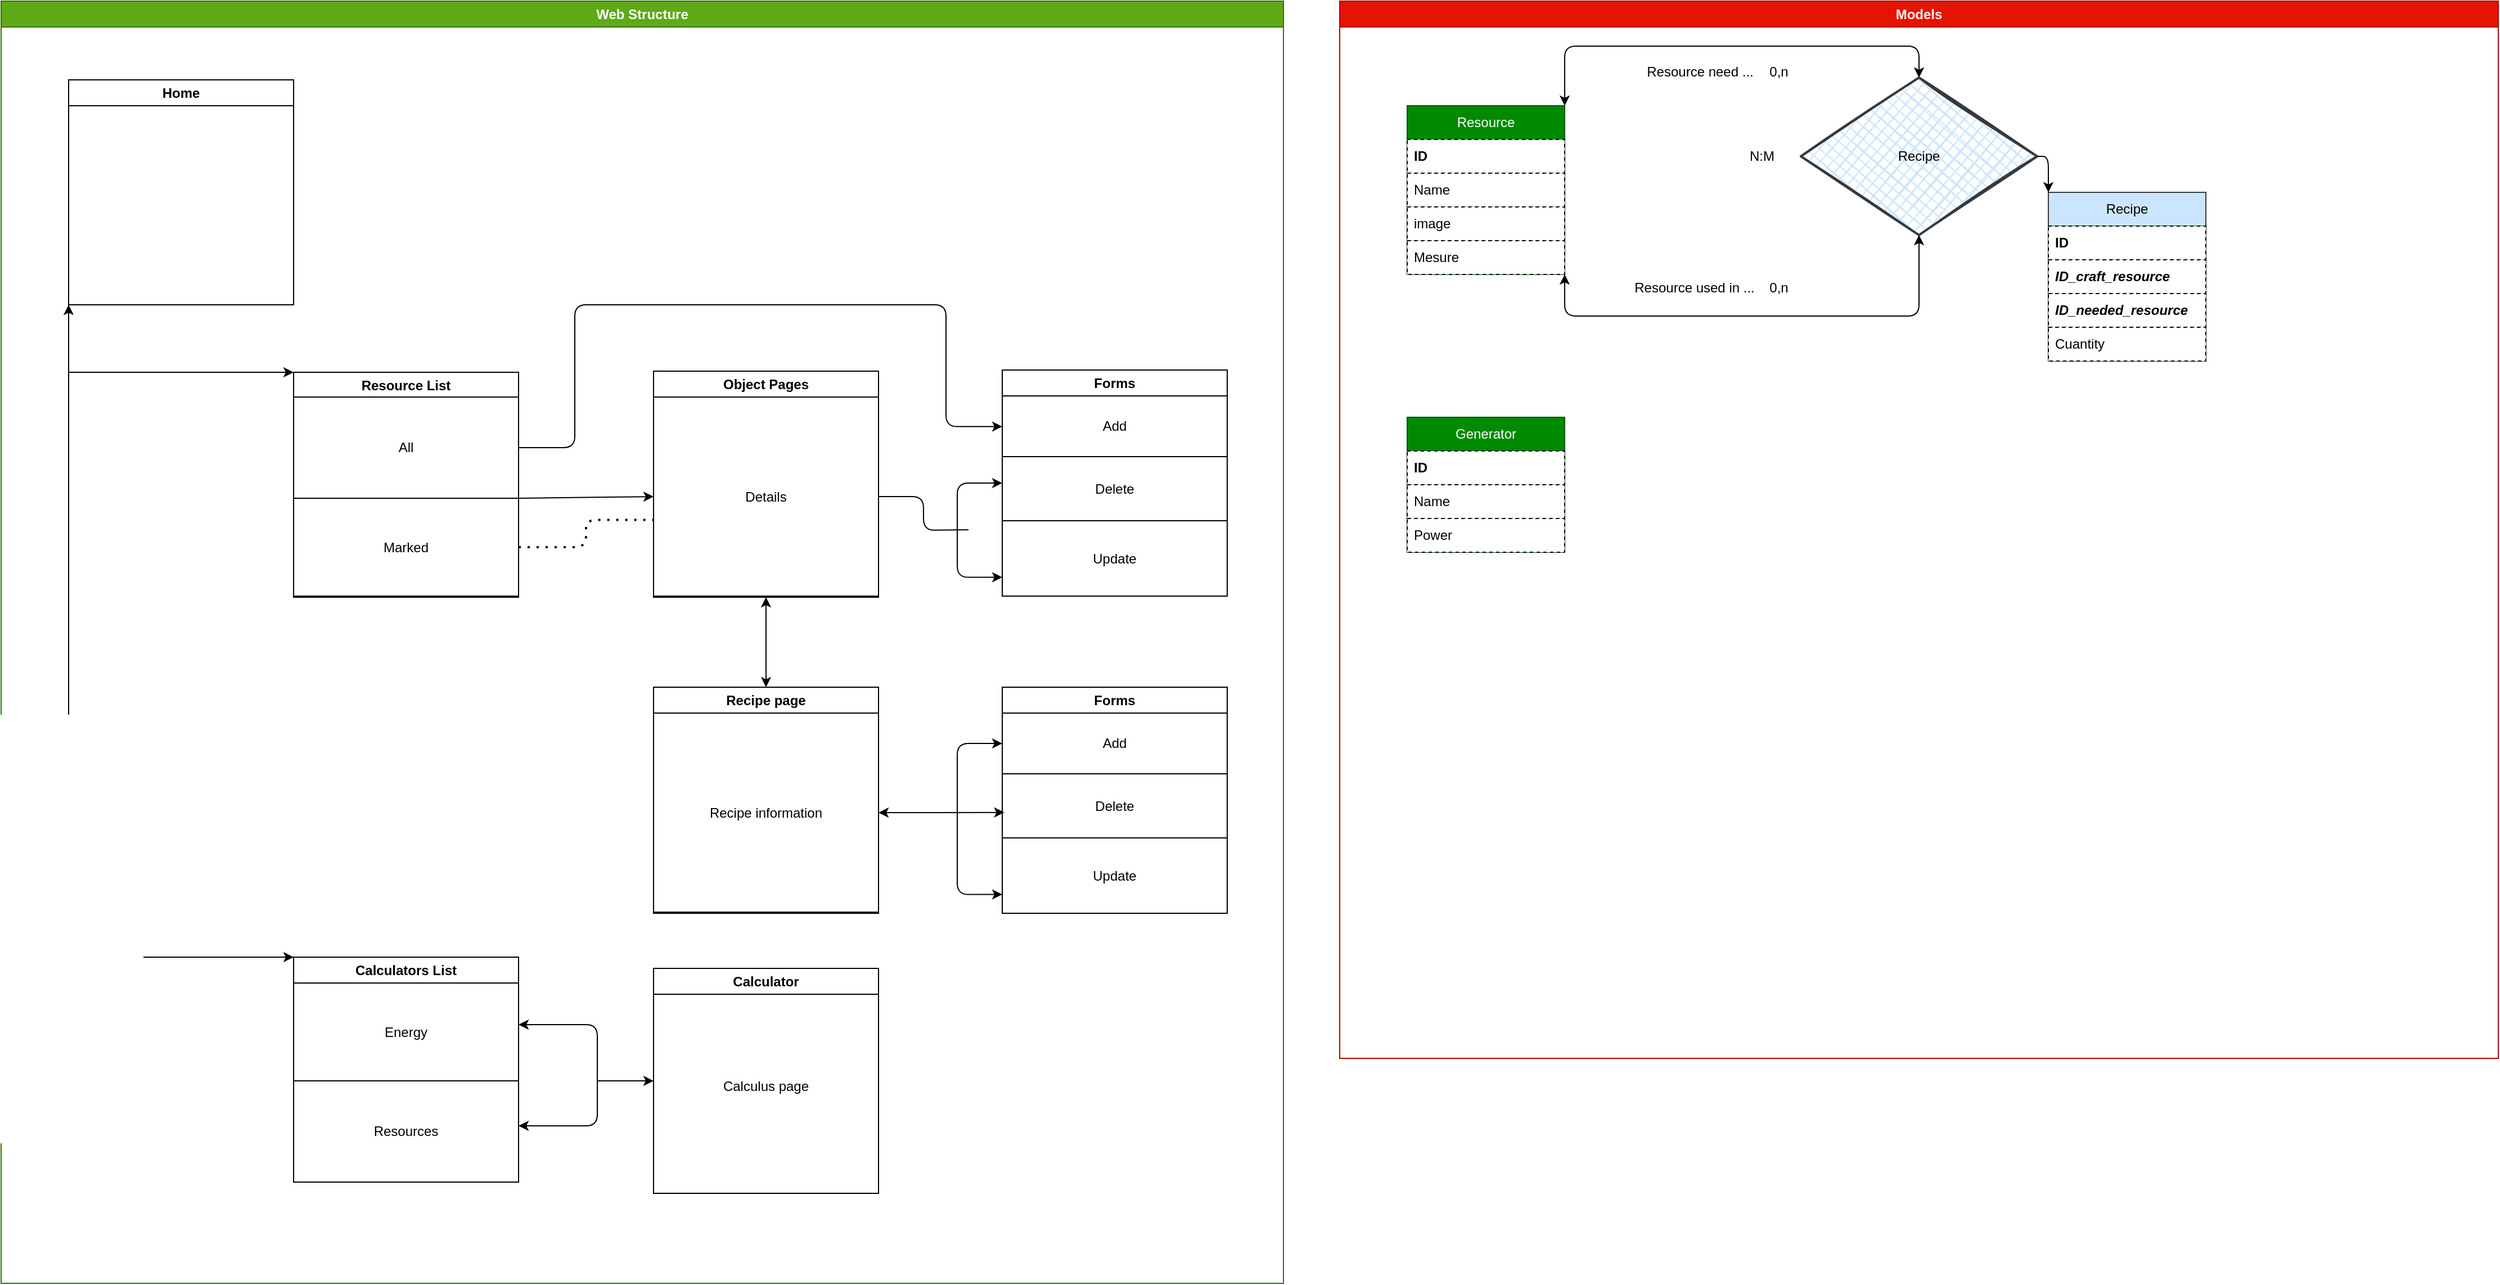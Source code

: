 <mxfile>
    <diagram id="ccU69HYJQ6rrLi9QfAdn" name="Página-1">
        <mxGraphModel dx="448" dy="880" grid="1" gridSize="10" guides="1" tooltips="1" connect="1" arrows="1" fold="1" page="1" pageScale="1" pageWidth="850" pageHeight="1100" math="0" shadow="0">
            <root>
                <mxCell id="0"/>
                <mxCell id="1" parent="0"/>
                <mxCell id="47" value="Web Structure" style="swimlane;whiteSpace=wrap;html=1;fillColor=#60a917;fontColor=#ffffff;strokeColor=#2D7600;fillStyle=auto;gradientColor=none;swimlaneFillColor=default;" parent="1" vertex="1">
                    <mxGeometry x="850" y="80" width="1140" height="1140" as="geometry"/>
                </mxCell>
                <mxCell id="2" value="Home" style="swimlane;whiteSpace=wrap;html=1;" parent="47" vertex="1">
                    <mxGeometry x="60" y="70" width="200" height="200" as="geometry"/>
                </mxCell>
                <mxCell id="48" value="" style="rounded=0;whiteSpace=wrap;html=1;" parent="2" vertex="1">
                    <mxGeometry y="23" width="200" height="177" as="geometry"/>
                </mxCell>
                <mxCell id="3" value="Resource List" style="swimlane;whiteSpace=wrap;html=1;" parent="47" vertex="1">
                    <mxGeometry x="260" y="330" width="200" height="200" as="geometry"/>
                </mxCell>
                <mxCell id="45" value="All" style="rounded=0;whiteSpace=wrap;html=1;" parent="3" vertex="1">
                    <mxGeometry y="22" width="200" height="90" as="geometry"/>
                </mxCell>
                <mxCell id="46" value="Marked" style="rounded=0;whiteSpace=wrap;html=1;" parent="3" vertex="1">
                    <mxGeometry y="112" width="200" height="87" as="geometry"/>
                </mxCell>
                <mxCell id="4" value="Calculators List" style="swimlane;whiteSpace=wrap;html=1;" parent="47" vertex="1">
                    <mxGeometry x="260" y="850" width="200" height="200" as="geometry"/>
                </mxCell>
                <mxCell id="6" value="" style="endArrow=classic;startArrow=classic;html=1;exitX=0;exitY=1;exitDx=0;exitDy=0;entryX=0;entryY=0;entryDx=0;entryDy=0;" parent="47" source="2" target="4" edge="1">
                    <mxGeometry width="50" height="50" relative="1" as="geometry">
                        <mxPoint x="60" y="600" as="sourcePoint"/>
                        <mxPoint x="610" y="810" as="targetPoint"/>
                        <Array as="points">
                            <mxPoint x="60" y="850"/>
                        </Array>
                    </mxGeometry>
                </mxCell>
                <mxCell id="7" value="" style="endArrow=classic;html=1;entryX=0;entryY=0;entryDx=0;entryDy=0;" parent="47" target="3" edge="1">
                    <mxGeometry width="50" height="50" relative="1" as="geometry">
                        <mxPoint x="60" y="330" as="sourcePoint"/>
                        <mxPoint x="610" y="480" as="targetPoint"/>
                    </mxGeometry>
                </mxCell>
                <mxCell id="10" value="Energy" style="rounded=0;whiteSpace=wrap;html=1;" parent="47" vertex="1">
                    <mxGeometry x="260" y="873" width="200" height="87" as="geometry"/>
                </mxCell>
                <mxCell id="17" value="Resources" style="rounded=0;whiteSpace=wrap;html=1;" parent="47" vertex="1">
                    <mxGeometry x="260" y="960" width="200" height="90" as="geometry"/>
                </mxCell>
                <mxCell id="29" value="Forms" style="swimlane;whiteSpace=wrap;html=1;" parent="47" vertex="1">
                    <mxGeometry x="890" y="328" width="200" height="201" as="geometry"/>
                </mxCell>
                <mxCell id="34" value="Add" style="rounded=0;whiteSpace=wrap;html=1;" parent="29" vertex="1">
                    <mxGeometry y="23" width="200" height="54" as="geometry"/>
                </mxCell>
                <mxCell id="33" value="Delete" style="rounded=0;whiteSpace=wrap;html=1;" parent="29" vertex="1">
                    <mxGeometry y="77" width="200" height="57" as="geometry"/>
                </mxCell>
                <mxCell id="32" value="Update" style="rounded=0;whiteSpace=wrap;html=1;" parent="29" vertex="1">
                    <mxGeometry y="134" width="200" height="67" as="geometry"/>
                </mxCell>
                <mxCell id="120" value="" style="endArrow=classic;startArrow=classic;html=1;entryX=0;entryY=0.5;entryDx=0;entryDy=0;exitX=0;exitY=0.75;exitDx=0;exitDy=0;edgeStyle=orthogonalEdgeStyle;" parent="29" source="32" target="29" edge="1">
                    <mxGeometry width="50" height="50" relative="1" as="geometry">
                        <mxPoint x="-110" y="282" as="sourcePoint"/>
                        <mxPoint x="-60" y="232" as="targetPoint"/>
                        <Array as="points">
                            <mxPoint x="-40" y="184"/>
                            <mxPoint x="-40" y="100"/>
                        </Array>
                    </mxGeometry>
                </mxCell>
                <mxCell id="35" value="Object Pages" style="swimlane;whiteSpace=wrap;html=1;" parent="47" vertex="1">
                    <mxGeometry x="580" y="329" width="200" height="201" as="geometry"/>
                </mxCell>
                <mxCell id="18" value="Details" style="rounded=0;whiteSpace=wrap;html=1;" parent="35" vertex="1">
                    <mxGeometry y="23" width="200" height="177" as="geometry"/>
                </mxCell>
                <mxCell id="40" value="Calculator" style="swimlane;whiteSpace=wrap;html=1;" parent="47" vertex="1">
                    <mxGeometry x="580" y="860" width="200" height="200" as="geometry"/>
                </mxCell>
                <mxCell id="49" value="Calculus page&lt;div&gt;&lt;br&gt;&lt;/div&gt;" style="rounded=0;whiteSpace=wrap;html=1;" parent="40" vertex="1">
                    <mxGeometry y="23" width="200" height="177" as="geometry"/>
                </mxCell>
                <mxCell id="42" value="" style="endArrow=classic;html=1;entryX=0;entryY=0.5;entryDx=0;entryDy=0;" parent="47" target="40" edge="1">
                    <mxGeometry width="50" height="50" relative="1" as="geometry">
                        <mxPoint x="530" y="960" as="sourcePoint"/>
                        <mxPoint x="770" y="840" as="targetPoint"/>
                    </mxGeometry>
                </mxCell>
                <mxCell id="44" value="" style="endArrow=classic;startArrow=classic;html=1;exitX=1;exitY=0.75;exitDx=0;exitDy=0;entryX=1;entryY=0.425;entryDx=0;entryDy=0;entryPerimeter=0;" parent="47" source="4" target="10" edge="1">
                    <mxGeometry width="50" height="50" relative="1" as="geometry">
                        <mxPoint x="630" y="970" as="sourcePoint"/>
                        <mxPoint x="470" y="920" as="targetPoint"/>
                        <Array as="points">
                            <mxPoint x="530" y="1000"/>
                            <mxPoint x="530" y="950"/>
                            <mxPoint x="530" y="910"/>
                            <mxPoint x="510" y="910"/>
                        </Array>
                    </mxGeometry>
                </mxCell>
                <mxCell id="115" value="" style="endArrow=classic;html=1;exitX=1;exitY=0;exitDx=0;exitDy=0;entryX=0;entryY=0.5;entryDx=0;entryDy=0;" parent="47" source="46" target="18" edge="1">
                    <mxGeometry width="50" height="50" relative="1" as="geometry">
                        <mxPoint x="540" y="460" as="sourcePoint"/>
                        <mxPoint x="590" y="410" as="targetPoint"/>
                    </mxGeometry>
                </mxCell>
                <mxCell id="122" value="" style="endArrow=classic;html=1;exitX=1;exitY=0.5;exitDx=0;exitDy=0;edgeStyle=orthogonalEdgeStyle;entryX=0;entryY=0.25;entryDx=0;entryDy=0;" parent="47" source="45" target="29" edge="1">
                    <mxGeometry width="50" height="50" relative="1" as="geometry">
                        <mxPoint x="470" y="540" as="sourcePoint"/>
                        <mxPoint x="850" y="380" as="targetPoint"/>
                        <Array as="points">
                            <mxPoint x="510" y="397"/>
                            <mxPoint x="510" y="270"/>
                            <mxPoint x="840" y="270"/>
                            <mxPoint x="840" y="378"/>
                        </Array>
                    </mxGeometry>
                </mxCell>
                <mxCell id="123" value="" style="endArrow=none;dashed=1;html=1;dashPattern=1 3;strokeWidth=2;exitX=1;exitY=0.5;exitDx=0;exitDy=0;entryX=-0.001;entryY=0.617;entryDx=0;entryDy=0;edgeStyle=orthogonalEdgeStyle;entryPerimeter=0;" edge="1" parent="47" source="46" target="18">
                    <mxGeometry width="50" height="50" relative="1" as="geometry">
                        <mxPoint x="910" y="700" as="sourcePoint"/>
                        <mxPoint x="960" y="650" as="targetPoint"/>
                    </mxGeometry>
                </mxCell>
                <mxCell id="124" value="Forms" style="swimlane;whiteSpace=wrap;html=1;" vertex="1" parent="47">
                    <mxGeometry x="890" y="610" width="200" height="201" as="geometry"/>
                </mxCell>
                <mxCell id="125" value="Add" style="rounded=0;whiteSpace=wrap;html=1;" vertex="1" parent="124">
                    <mxGeometry y="23" width="200" height="54" as="geometry"/>
                </mxCell>
                <mxCell id="126" value="Delete" style="rounded=0;whiteSpace=wrap;html=1;" vertex="1" parent="124">
                    <mxGeometry y="77" width="200" height="57" as="geometry"/>
                </mxCell>
                <mxCell id="127" value="Update" style="rounded=0;whiteSpace=wrap;html=1;" vertex="1" parent="124">
                    <mxGeometry y="134" width="200" height="67" as="geometry"/>
                </mxCell>
                <mxCell id="128" value="" style="endArrow=classic;startArrow=classic;html=1;entryX=0;entryY=0.5;entryDx=0;entryDy=0;exitX=0;exitY=0.75;exitDx=0;exitDy=0;edgeStyle=orthogonalEdgeStyle;" edge="1" parent="124" source="127" target="125">
                    <mxGeometry width="50" height="50" relative="1" as="geometry">
                        <mxPoint x="-110" y="282" as="sourcePoint"/>
                        <mxPoint x="-60" y="232" as="targetPoint"/>
                        <Array as="points">
                            <mxPoint x="-40" y="184"/>
                            <mxPoint x="-40" y="50"/>
                        </Array>
                    </mxGeometry>
                </mxCell>
                <mxCell id="129" value="Recipe page" style="swimlane;whiteSpace=wrap;html=1;" vertex="1" parent="47">
                    <mxGeometry x="580" y="610" width="200" height="201" as="geometry"/>
                </mxCell>
                <mxCell id="130" value="Recipe information" style="rounded=0;whiteSpace=wrap;html=1;" vertex="1" parent="129">
                    <mxGeometry y="23" width="200" height="177" as="geometry"/>
                </mxCell>
                <mxCell id="131" value="" style="endArrow=classic;startArrow=classic;html=1;entryX=0.009;entryY=0.602;entryDx=0;entryDy=0;exitX=1;exitY=0.5;exitDx=0;exitDy=0;edgeStyle=orthogonalEdgeStyle;entryPerimeter=0;" edge="1" parent="47" source="130" target="126">
                    <mxGeometry width="50" height="50" relative="1" as="geometry">
                        <mxPoint x="900" y="804" as="sourcePoint"/>
                        <mxPoint x="900" y="670" as="targetPoint"/>
                        <Array as="points">
                            <mxPoint x="820" y="721"/>
                            <mxPoint x="820" y="721"/>
                        </Array>
                    </mxGeometry>
                </mxCell>
                <mxCell id="132" value="" style="endArrow=classic;startArrow=classic;html=1;edgeStyle=orthogonalEdgeStyle;exitX=0.5;exitY=0;exitDx=0;exitDy=0;entryX=0.5;entryY=1;entryDx=0;entryDy=0;" edge="1" parent="47" source="129" target="35">
                    <mxGeometry width="50" height="50" relative="1" as="geometry">
                        <mxPoint x="740" y="590" as="sourcePoint"/>
                        <mxPoint x="670" y="530" as="targetPoint"/>
                        <Array as="points">
                            <mxPoint x="680" y="550"/>
                            <mxPoint x="680" y="550"/>
                        </Array>
                    </mxGeometry>
                </mxCell>
                <mxCell id="75" value="Models" style="swimlane;whiteSpace=wrap;html=1;fillStyle=auto;fillColor=#e51400;strokeColor=#B20000;fontColor=#ffffff;swimlaneFillColor=default;" parent="1" vertex="1">
                    <mxGeometry x="2040" y="80" width="1030" height="940" as="geometry"/>
                </mxCell>
                <mxCell id="77" value="Resource" style="swimlane;fontStyle=0;childLayout=stackLayout;horizontal=1;startSize=30;horizontalStack=0;resizeParent=1;resizeParentMax=0;resizeLast=0;collapsible=1;marginBottom=0;whiteSpace=wrap;html=1;fillColor=#008a00;fontColor=#ffffff;strokeColor=#005700;" parent="75" vertex="1">
                    <mxGeometry x="60" y="93" width="140" height="150" as="geometry"/>
                </mxCell>
                <mxCell id="79" value="&lt;b&gt;ID&lt;/b&gt;" style="text;strokeColor=default;fillColor=default;align=left;verticalAlign=middle;spacingLeft=4;spacingRight=4;overflow=hidden;points=[[0,0.5],[1,0.5]];portConstraint=eastwest;rotatable=0;whiteSpace=wrap;html=1;dashed=1;" parent="77" vertex="1">
                    <mxGeometry y="30" width="140" height="30" as="geometry"/>
                </mxCell>
                <mxCell id="78" value="Name" style="text;strokeColor=default;fillColor=default;align=left;verticalAlign=middle;spacingLeft=4;spacingRight=4;overflow=hidden;points=[[0,0.5],[1,0.5]];portConstraint=eastwest;rotatable=0;whiteSpace=wrap;html=1;dashed=1;" parent="77" vertex="1">
                    <mxGeometry y="60" width="140" height="30" as="geometry"/>
                </mxCell>
                <mxCell id="119" value="image" style="text;strokeColor=default;fillColor=default;align=left;verticalAlign=middle;spacingLeft=4;spacingRight=4;overflow=hidden;points=[[0,0.5],[1,0.5]];portConstraint=eastwest;rotatable=0;whiteSpace=wrap;html=1;dashed=1;" parent="77" vertex="1">
                    <mxGeometry y="90" width="140" height="30" as="geometry"/>
                </mxCell>
                <mxCell id="80" value="Mesure" style="text;strokeColor=default;fillColor=default;align=left;verticalAlign=middle;spacingLeft=4;spacingRight=4;overflow=hidden;points=[[0,0.5],[1,0.5]];portConstraint=eastwest;rotatable=0;whiteSpace=wrap;html=1;dashed=1;" parent="77" vertex="1">
                    <mxGeometry y="120" width="140" height="30" as="geometry"/>
                </mxCell>
                <mxCell id="89" value="Recipe" style="rhombus;whiteSpace=wrap;html=1;strokeWidth=2;fillWeight=-1;hachureGap=8;fillStyle=cross-hatch;fillColor=#cce5ff;sketch=1;strokeColor=#36393d;" parent="75" vertex="1">
                    <mxGeometry x="410" y="68" width="210" height="140" as="geometry"/>
                </mxCell>
                <mxCell id="95" value="Recipe" style="swimlane;fontStyle=0;childLayout=stackLayout;horizontal=1;startSize=30;horizontalStack=0;resizeParent=1;resizeParentMax=0;resizeLast=0;collapsible=1;marginBottom=0;whiteSpace=wrap;html=1;fillColor=#cce5ff;strokeColor=#36393d;" parent="75" vertex="1">
                    <mxGeometry x="630" y="170" width="140" height="150" as="geometry"/>
                </mxCell>
                <mxCell id="96" value="&lt;b&gt;ID&lt;/b&gt;" style="text;strokeColor=default;fillColor=default;align=left;verticalAlign=middle;spacingLeft=4;spacingRight=4;overflow=hidden;points=[[0,0.5],[1,0.5]];portConstraint=eastwest;rotatable=0;whiteSpace=wrap;html=1;dashed=1;" parent="95" vertex="1">
                    <mxGeometry y="30" width="140" height="30" as="geometry"/>
                </mxCell>
                <mxCell id="97" value="&lt;i&gt;&lt;b&gt;ID_craft_resource&lt;/b&gt;&lt;/i&gt;" style="text;strokeColor=default;fillColor=default;align=left;verticalAlign=middle;spacingLeft=4;spacingRight=4;overflow=hidden;points=[[0,0.5],[1,0.5]];portConstraint=eastwest;rotatable=0;whiteSpace=wrap;html=1;dashed=1;" parent="95" vertex="1">
                    <mxGeometry y="60" width="140" height="30" as="geometry"/>
                </mxCell>
                <mxCell id="98" value="&lt;i&gt;&lt;b&gt;ID_needed_resource&lt;/b&gt;&lt;/i&gt;" style="text;strokeColor=default;fillColor=default;align=left;verticalAlign=middle;spacingLeft=4;spacingRight=4;overflow=hidden;points=[[0,0.5],[1,0.5]];portConstraint=eastwest;rotatable=0;whiteSpace=wrap;html=1;dashed=1;" parent="95" vertex="1">
                    <mxGeometry y="90" width="140" height="30" as="geometry"/>
                </mxCell>
                <mxCell id="99" value="Cuantity" style="text;strokeColor=default;fillColor=default;align=left;verticalAlign=middle;spacingLeft=4;spacingRight=4;overflow=hidden;points=[[0,0.5],[1,0.5]];portConstraint=eastwest;rotatable=0;whiteSpace=wrap;html=1;dashed=1;" parent="95" vertex="1">
                    <mxGeometry y="120" width="140" height="30" as="geometry"/>
                </mxCell>
                <mxCell id="100" value="" style="endArrow=classic;startArrow=classic;html=1;edgeStyle=orthogonalEdgeStyle;entryX=0.5;entryY=1;entryDx=0;entryDy=0;exitX=1;exitY=1;exitDx=0;exitDy=0;" parent="75" source="77" target="89" edge="1">
                    <mxGeometry width="50" height="50" relative="1" as="geometry">
                        <mxPoint x="260" y="138" as="sourcePoint"/>
                        <mxPoint x="350" y="220" as="targetPoint"/>
                        <Array as="points">
                            <mxPoint x="200" y="280"/>
                            <mxPoint x="515" y="280"/>
                        </Array>
                    </mxGeometry>
                </mxCell>
                <mxCell id="101" value="" style="endArrow=classic;startArrow=classic;html=1;edgeStyle=orthogonalEdgeStyle;entryX=0.5;entryY=0;entryDx=0;entryDy=0;exitX=1;exitY=0;exitDx=0;exitDy=0;" parent="75" source="77" target="89" edge="1">
                    <mxGeometry width="50" height="50" relative="1" as="geometry">
                        <mxPoint x="240" y="160" as="sourcePoint"/>
                        <mxPoint x="525" y="218" as="targetPoint"/>
                        <Array as="points">
                            <mxPoint x="200" y="40"/>
                            <mxPoint x="515" y="40"/>
                        </Array>
                    </mxGeometry>
                </mxCell>
                <mxCell id="105" value="&lt;font style=&quot;color: light-dark(rgb(0, 0, 0), rgb(255, 102, 255));&quot;&gt;Resource used in ...&lt;/font&gt;" style="text;html=1;align=center;verticalAlign=middle;resizable=0;points=[];autosize=1;strokeColor=none;fillColor=none;fontColor=light-dark(default, #1eff00);" parent="75" vertex="1">
                    <mxGeometry x="250" y="240" width="130" height="30" as="geometry"/>
                </mxCell>
                <mxCell id="107" value="" style="endArrow=classic;html=1;entryX=0;entryY=0;entryDx=0;entryDy=0;exitX=1;exitY=0.5;exitDx=0;exitDy=0;edgeStyle=orthogonalEdgeStyle;" parent="75" source="89" target="95" edge="1">
                    <mxGeometry width="50" height="50" relative="1" as="geometry">
                        <mxPoint x="390" y="270" as="sourcePoint"/>
                        <mxPoint x="440" y="220" as="targetPoint"/>
                    </mxGeometry>
                </mxCell>
                <mxCell id="109" value="&lt;font style=&quot;color: light-dark(rgb(0, 0, 0), rgb(255, 0, 0));&quot;&gt;0,n&lt;/font&gt;" style="text;html=1;align=center;verticalAlign=middle;resizable=0;points=[];autosize=1;strokeColor=none;fillColor=none;fontColor=light-dark(#000000,#FF66FF);" parent="75" vertex="1">
                    <mxGeometry x="370" y="240" width="40" height="30" as="geometry"/>
                </mxCell>
                <mxCell id="110" value="N:M" style="text;html=1;align=center;verticalAlign=middle;resizable=0;points=[];autosize=1;strokeColor=none;fillColor=none;fontColor=light-dark(#000000,#33FF33);" parent="75" vertex="1">
                    <mxGeometry x="350" y="123" width="50" height="30" as="geometry"/>
                </mxCell>
                <mxCell id="102" value="&lt;font style=&quot;color: light-dark(rgb(0, 0, 0), rgb(255, 102, 255));&quot;&gt;Resource need ...&lt;/font&gt;" style="text;html=1;align=center;verticalAlign=middle;resizable=0;points=[];autosize=1;strokeColor=none;fillColor=none;" parent="75" vertex="1">
                    <mxGeometry x="260" y="48" width="120" height="30" as="geometry"/>
                </mxCell>
                <mxCell id="108" value="&lt;font style=&quot;color: light-dark(rgb(0, 0, 0), rgb(255, 0, 0));&quot;&gt;0,n&lt;/font&gt;" style="text;html=1;align=center;verticalAlign=middle;resizable=0;points=[];autosize=1;strokeColor=none;fillColor=none;" parent="75" vertex="1">
                    <mxGeometry x="370" y="48" width="40" height="30" as="geometry"/>
                </mxCell>
                <mxCell id="111" value="Generator" style="swimlane;fontStyle=0;childLayout=stackLayout;horizontal=1;startSize=30;horizontalStack=0;resizeParent=1;resizeParentMax=0;resizeLast=0;collapsible=1;marginBottom=0;whiteSpace=wrap;html=1;fillColor=#008a00;fontColor=#ffffff;strokeColor=#005700;" parent="75" vertex="1">
                    <mxGeometry x="60" y="370" width="140" height="120" as="geometry"/>
                </mxCell>
                <mxCell id="112" value="&lt;b&gt;ID&lt;/b&gt;" style="text;strokeColor=default;fillColor=default;align=left;verticalAlign=middle;spacingLeft=4;spacingRight=4;overflow=hidden;points=[[0,0.5],[1,0.5]];portConstraint=eastwest;rotatable=0;whiteSpace=wrap;html=1;dashed=1;" parent="111" vertex="1">
                    <mxGeometry y="30" width="140" height="30" as="geometry"/>
                </mxCell>
                <mxCell id="113" value="Name" style="text;strokeColor=default;fillColor=default;align=left;verticalAlign=middle;spacingLeft=4;spacingRight=4;overflow=hidden;points=[[0,0.5],[1,0.5]];portConstraint=eastwest;rotatable=0;whiteSpace=wrap;html=1;dashed=1;" parent="111" vertex="1">
                    <mxGeometry y="60" width="140" height="30" as="geometry"/>
                </mxCell>
                <mxCell id="114" value="Power" style="text;strokeColor=default;fillColor=default;align=left;verticalAlign=middle;spacingLeft=4;spacingRight=4;overflow=hidden;points=[[0,0.5],[1,0.5]];portConstraint=eastwest;rotatable=0;whiteSpace=wrap;html=1;dashed=1;" parent="111" vertex="1">
                    <mxGeometry y="90" width="140" height="30" as="geometry"/>
                </mxCell>
                <mxCell id="121" value="" style="endArrow=none;html=1;exitX=1;exitY=0.5;exitDx=0;exitDy=0;edgeStyle=orthogonalEdgeStyle;" parent="1" source="18" edge="1">
                    <mxGeometry width="50" height="50" relative="1" as="geometry">
                        <mxPoint x="1780" y="600" as="sourcePoint"/>
                        <mxPoint x="1710" y="550" as="targetPoint"/>
                    </mxGeometry>
                </mxCell>
            </root>
        </mxGraphModel>
    </diagram>
</mxfile>